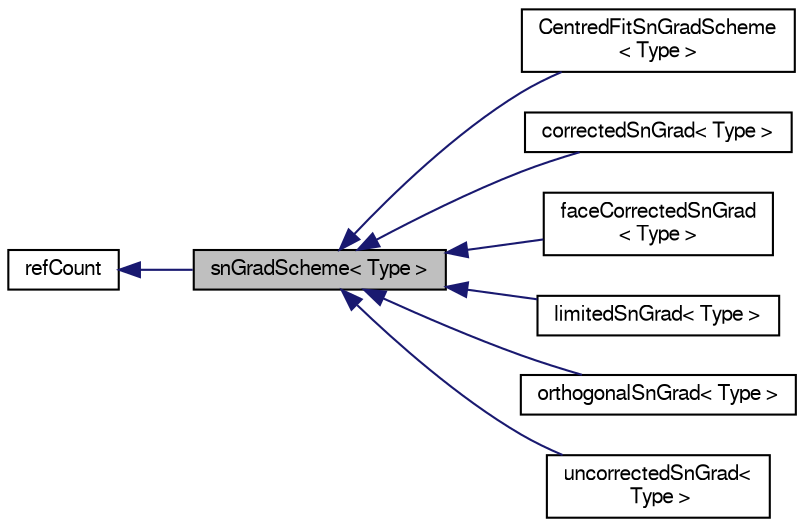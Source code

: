 digraph "snGradScheme&lt; Type &gt;"
{
  bgcolor="transparent";
  edge [fontname="FreeSans",fontsize="10",labelfontname="FreeSans",labelfontsize="10"];
  node [fontname="FreeSans",fontsize="10",shape=record];
  rankdir="LR";
  Node0 [label="snGradScheme\< Type \>",height=0.2,width=0.4,color="black", fillcolor="grey75", style="filled", fontcolor="black"];
  Node1 -> Node0 [dir="back",color="midnightblue",fontsize="10",style="solid",fontname="FreeSans"];
  Node1 [label="refCount",height=0.2,width=0.4,color="black",URL="$a27094.html",tooltip="Reference counter for various OpenFOAM components. "];
  Node0 -> Node2 [dir="back",color="midnightblue",fontsize="10",style="solid",fontname="FreeSans"];
  Node2 [label="CentredFitSnGradScheme\l\< Type \>",height=0.2,width=0.4,color="black",URL="$a22590.html"];
  Node0 -> Node3 [dir="back",color="midnightblue",fontsize="10",style="solid",fontname="FreeSans"];
  Node3 [label="correctedSnGrad\< Type \>",height=0.2,width=0.4,color="black",URL="$a22594.html",tooltip="Simple central-difference snGrad scheme with non-orthogonal correction. "];
  Node0 -> Node4 [dir="back",color="midnightblue",fontsize="10",style="solid",fontname="FreeSans"];
  Node4 [label="faceCorrectedSnGrad\l\< Type \>",height=0.2,width=0.4,color="black",URL="$a22598.html",tooltip="Simple central-difference snGrad scheme with non-orthogonal correction. "];
  Node0 -> Node5 [dir="back",color="midnightblue",fontsize="10",style="solid",fontname="FreeSans"];
  Node5 [label="limitedSnGrad\< Type \>",height=0.2,width=0.4,color="black",URL="$a22602.html",tooltip="Run-time selected snGrad scheme with limited non-orthogonal correction. "];
  Node0 -> Node6 [dir="back",color="midnightblue",fontsize="10",style="solid",fontname="FreeSans"];
  Node6 [label="orthogonalSnGrad\< Type \>",height=0.2,width=0.4,color="black",URL="$a22606.html",tooltip="Simple central-difference snGrad scheme without non-orthogonal correction. "];
  Node0 -> Node7 [dir="back",color="midnightblue",fontsize="10",style="solid",fontname="FreeSans"];
  Node7 [label="uncorrectedSnGrad\<\l Type \>",height=0.2,width=0.4,color="black",URL="$a22614.html",tooltip="Simple central-difference snGrad scheme without non-orthogonal correction. "];
}

